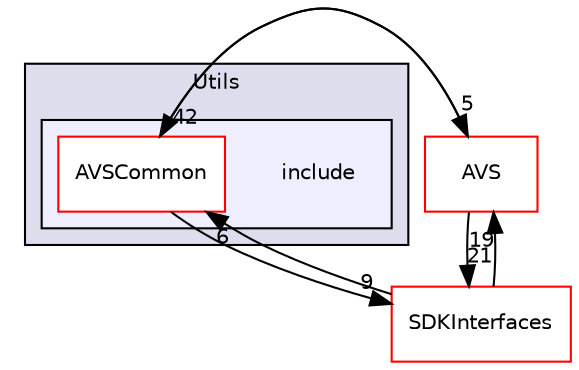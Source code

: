 digraph "/workplace/avs-device-sdk/AVSCommon/Utils/include" {
  compound=true
  node [ fontsize="10", fontname="Helvetica"];
  edge [ labelfontsize="10", labelfontname="Helvetica"];
  subgraph clusterdir_49dd3d9ac5586189aa170bac46425b9c {
    graph [ bgcolor="#ddddee", pencolor="black", label="Utils" fontname="Helvetica", fontsize="10", URL="dir_49dd3d9ac5586189aa170bac46425b9c.html"]
  subgraph clusterdir_957fc395b73dfe8b64ee3f74464f588a {
    graph [ bgcolor="#eeeeff", pencolor="black", label="" URL="dir_957fc395b73dfe8b64ee3f74464f588a.html"];
    dir_957fc395b73dfe8b64ee3f74464f588a [shape=plaintext label="include"];
    dir_ced5fe410515ed61d81f9a22ef3eef03 [shape=box label="AVSCommon" color="red" fillcolor="white" style="filled" URL="dir_ced5fe410515ed61d81f9a22ef3eef03.html"];
  }
  }
  dir_80711c2a226d5fced33fce22558d3784 [shape=box label="AVS" fillcolor="white" style="filled" color="red" URL="dir_80711c2a226d5fced33fce22558d3784.html"];
  dir_97afc8111b754cf401b73024f872f45d [shape=box label="SDKInterfaces" fillcolor="white" style="filled" color="red" URL="dir_97afc8111b754cf401b73024f872f45d.html"];
  dir_ced5fe410515ed61d81f9a22ef3eef03->dir_80711c2a226d5fced33fce22558d3784 [headlabel="5", labeldistance=1.5 headhref="dir_000073_000010.html"];
  dir_ced5fe410515ed61d81f9a22ef3eef03->dir_97afc8111b754cf401b73024f872f45d [headlabel="9", labeldistance=1.5 headhref="dir_000073_000020.html"];
  dir_80711c2a226d5fced33fce22558d3784->dir_ced5fe410515ed61d81f9a22ef3eef03 [headlabel="42", labeldistance=1.5 headhref="dir_000010_000073.html"];
  dir_80711c2a226d5fced33fce22558d3784->dir_97afc8111b754cf401b73024f872f45d [headlabel="21", labeldistance=1.5 headhref="dir_000010_000020.html"];
  dir_97afc8111b754cf401b73024f872f45d->dir_ced5fe410515ed61d81f9a22ef3eef03 [headlabel="6", labeldistance=1.5 headhref="dir_000020_000073.html"];
  dir_97afc8111b754cf401b73024f872f45d->dir_80711c2a226d5fced33fce22558d3784 [headlabel="19", labeldistance=1.5 headhref="dir_000020_000010.html"];
}

